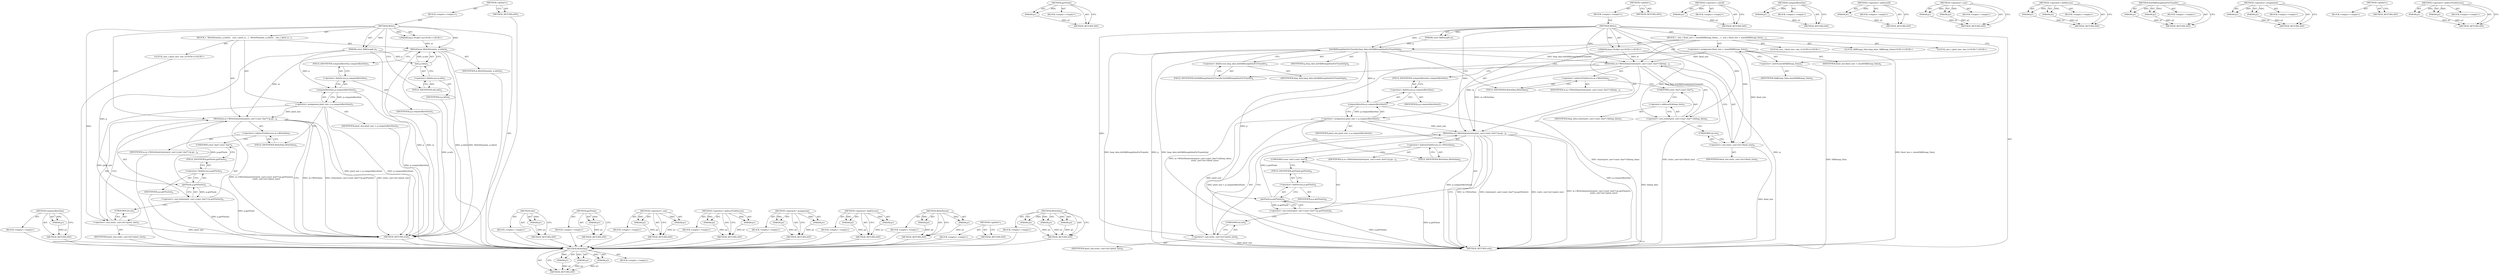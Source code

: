 digraph "WriteData" {
vulnerable_96 [label=<(METHOD,WriteData)>];
vulnerable_97 [label=<(PARAM,p1)>];
vulnerable_98 [label=<(PARAM,p2)>];
vulnerable_99 [label=<(PARAM,p3)>];
vulnerable_100 [label=<(BLOCK,&lt;empty&gt;,&lt;empty&gt;)>];
vulnerable_101 [label=<(METHOD_RETURN,ANY)>];
vulnerable_120 [label=<(METHOD,getPixels)>];
vulnerable_121 [label=<(PARAM,p1)>];
vulnerable_122 [label=<(BLOCK,&lt;empty&gt;,&lt;empty&gt;)>];
vulnerable_123 [label=<(METHOD_RETURN,ANY)>];
vulnerable_6 [label=<(METHOD,&lt;global&gt;)<SUB>1</SUB>>];
vulnerable_7 [label=<(BLOCK,&lt;empty&gt;,&lt;empty&gt;)<SUB>1</SUB>>];
vulnerable_8 [label=<(METHOD,Write)<SUB>1</SUB>>];
vulnerable_9 [label="<(PARAM,base::Pickle* m)<SUB>1</SUB>>"];
vulnerable_10 [label=<(PARAM,const SkBitmap&amp; p)<SUB>1</SUB>>];
vulnerable_11 [label=<(BLOCK,{
  size_t fixed_size = sizeof(SkBitmap_Data);
...,{
  size_t fixed_size = sizeof(SkBitmap_Data);
...)<SUB>1</SUB>>];
vulnerable_12 [label="<(LOCAL,size_t fixed_size: size_t)<SUB>2</SUB>>"];
vulnerable_13 [label=<(&lt;operator&gt;.assignment,fixed_size = sizeof(SkBitmap_Data))<SUB>2</SUB>>];
vulnerable_14 [label=<(IDENTIFIER,fixed_size,fixed_size = sizeof(SkBitmap_Data))<SUB>2</SUB>>];
vulnerable_15 [label=<(&lt;operator&gt;.sizeOf,sizeof(SkBitmap_Data))<SUB>2</SUB>>];
vulnerable_16 [label=<(IDENTIFIER,SkBitmap_Data,sizeof(SkBitmap_Data))<SUB>2</SUB>>];
vulnerable_17 [label="<(LOCAL,SkBitmap_Data bmp_data: SkBitmap_Data)<SUB>3</SUB>>"];
vulnerable_18 [label=<(InitSkBitmapDataForTransfer,bmp_data.InitSkBitmapDataForTransfer(p))<SUB>4</SUB>>];
vulnerable_19 [label=<(&lt;operator&gt;.fieldAccess,bmp_data.InitSkBitmapDataForTransfer)<SUB>4</SUB>>];
vulnerable_20 [label=<(IDENTIFIER,bmp_data,bmp_data.InitSkBitmapDataForTransfer(p))<SUB>4</SUB>>];
vulnerable_21 [label=<(FIELD_IDENTIFIER,InitSkBitmapDataForTransfer,InitSkBitmapDataForTransfer)<SUB>4</SUB>>];
vulnerable_22 [label=<(IDENTIFIER,p,bmp_data.InitSkBitmapDataForTransfer(p))<SUB>4</SUB>>];
vulnerable_23 [label=<(WriteData,m-&gt;WriteData(reinterpret_cast&lt;const char*&gt;(&amp;bmp...)<SUB>5</SUB>>];
vulnerable_24 [label=<(&lt;operator&gt;.indirectFieldAccess,m-&gt;WriteData)<SUB>5</SUB>>];
vulnerable_25 [label=<(IDENTIFIER,m,m-&gt;WriteData(reinterpret_cast&lt;const char*&gt;(&amp;bmp...)<SUB>5</SUB>>];
vulnerable_26 [label=<(FIELD_IDENTIFIER,WriteData,WriteData)<SUB>5</SUB>>];
vulnerable_27 [label=<(&lt;operator&gt;.cast,reinterpret_cast&lt;const char*&gt;(&amp;bmp_data))<SUB>5</SUB>>];
vulnerable_28 [label=<(UNKNOWN,const char*,const char*)<SUB>5</SUB>>];
vulnerable_29 [label=<(&lt;operator&gt;.addressOf,&amp;bmp_data)<SUB>5</SUB>>];
vulnerable_30 [label=<(IDENTIFIER,bmp_data,reinterpret_cast&lt;const char*&gt;(&amp;bmp_data))<SUB>5</SUB>>];
vulnerable_31 [label=<(&lt;operator&gt;.cast,static_cast&lt;int&gt;(fixed_size))<SUB>6</SUB>>];
vulnerable_32 [label=<(UNKNOWN,int,int)<SUB>6</SUB>>];
vulnerable_33 [label=<(IDENTIFIER,fixed_size,static_cast&lt;int&gt;(fixed_size))<SUB>6</SUB>>];
vulnerable_34 [label="<(LOCAL,size_t pixel_size: size_t)<SUB>7</SUB>>"];
vulnerable_35 [label=<(&lt;operator&gt;.assignment,pixel_size = p.computeByteSize())<SUB>7</SUB>>];
vulnerable_36 [label=<(IDENTIFIER,pixel_size,pixel_size = p.computeByteSize())<SUB>7</SUB>>];
vulnerable_37 [label=<(computeByteSize,p.computeByteSize())<SUB>7</SUB>>];
vulnerable_38 [label=<(&lt;operator&gt;.fieldAccess,p.computeByteSize)<SUB>7</SUB>>];
vulnerable_39 [label=<(IDENTIFIER,p,p.computeByteSize())<SUB>7</SUB>>];
vulnerable_40 [label=<(FIELD_IDENTIFIER,computeByteSize,computeByteSize)<SUB>7</SUB>>];
vulnerable_41 [label=<(WriteData,m-&gt;WriteData(reinterpret_cast&lt;const char*&gt;(p.ge...)<SUB>8</SUB>>];
vulnerable_42 [label=<(&lt;operator&gt;.indirectFieldAccess,m-&gt;WriteData)<SUB>8</SUB>>];
vulnerable_43 [label=<(IDENTIFIER,m,m-&gt;WriteData(reinterpret_cast&lt;const char*&gt;(p.ge...)<SUB>8</SUB>>];
vulnerable_44 [label=<(FIELD_IDENTIFIER,WriteData,WriteData)<SUB>8</SUB>>];
vulnerable_45 [label=<(&lt;operator&gt;.cast,reinterpret_cast&lt;const char*&gt;(p.getPixels()))<SUB>8</SUB>>];
vulnerable_46 [label=<(UNKNOWN,const char*,const char*)<SUB>8</SUB>>];
vulnerable_47 [label=<(getPixels,p.getPixels())<SUB>8</SUB>>];
vulnerable_48 [label=<(&lt;operator&gt;.fieldAccess,p.getPixels)<SUB>8</SUB>>];
vulnerable_49 [label=<(IDENTIFIER,p,p.getPixels())<SUB>8</SUB>>];
vulnerable_50 [label=<(FIELD_IDENTIFIER,getPixels,getPixels)<SUB>8</SUB>>];
vulnerable_51 [label=<(&lt;operator&gt;.cast,static_cast&lt;int&gt;(pixel_size))<SUB>9</SUB>>];
vulnerable_52 [label=<(UNKNOWN,int,int)<SUB>9</SUB>>];
vulnerable_53 [label=<(IDENTIFIER,pixel_size,static_cast&lt;int&gt;(pixel_size))<SUB>9</SUB>>];
vulnerable_54 [label=<(METHOD_RETURN,void)<SUB>1</SUB>>];
vulnerable_56 [label=<(METHOD_RETURN,ANY)<SUB>1</SUB>>];
vulnerable_82 [label=<(METHOD,&lt;operator&gt;.sizeOf)>];
vulnerable_83 [label=<(PARAM,p1)>];
vulnerable_84 [label=<(BLOCK,&lt;empty&gt;,&lt;empty&gt;)>];
vulnerable_85 [label=<(METHOD_RETURN,ANY)>];
vulnerable_116 [label=<(METHOD,computeByteSize)>];
vulnerable_117 [label=<(PARAM,p1)>];
vulnerable_118 [label=<(BLOCK,&lt;empty&gt;,&lt;empty&gt;)>];
vulnerable_119 [label=<(METHOD_RETURN,ANY)>];
vulnerable_112 [label=<(METHOD,&lt;operator&gt;.addressOf)>];
vulnerable_113 [label=<(PARAM,p1)>];
vulnerable_114 [label=<(BLOCK,&lt;empty&gt;,&lt;empty&gt;)>];
vulnerable_115 [label=<(METHOD_RETURN,ANY)>];
vulnerable_107 [label=<(METHOD,&lt;operator&gt;.cast)>];
vulnerable_108 [label=<(PARAM,p1)>];
vulnerable_109 [label=<(PARAM,p2)>];
vulnerable_110 [label=<(BLOCK,&lt;empty&gt;,&lt;empty&gt;)>];
vulnerable_111 [label=<(METHOD_RETURN,ANY)>];
vulnerable_91 [label=<(METHOD,&lt;operator&gt;.fieldAccess)>];
vulnerable_92 [label=<(PARAM,p1)>];
vulnerable_93 [label=<(PARAM,p2)>];
vulnerable_94 [label=<(BLOCK,&lt;empty&gt;,&lt;empty&gt;)>];
vulnerable_95 [label=<(METHOD_RETURN,ANY)>];
vulnerable_86 [label=<(METHOD,InitSkBitmapDataForTransfer)>];
vulnerable_87 [label=<(PARAM,p1)>];
vulnerable_88 [label=<(PARAM,p2)>];
vulnerable_89 [label=<(BLOCK,&lt;empty&gt;,&lt;empty&gt;)>];
vulnerable_90 [label=<(METHOD_RETURN,ANY)>];
vulnerable_77 [label=<(METHOD,&lt;operator&gt;.assignment)>];
vulnerable_78 [label=<(PARAM,p1)>];
vulnerable_79 [label=<(PARAM,p2)>];
vulnerable_80 [label=<(BLOCK,&lt;empty&gt;,&lt;empty&gt;)>];
vulnerable_81 [label=<(METHOD_RETURN,ANY)>];
vulnerable_71 [label=<(METHOD,&lt;global&gt;)<SUB>1</SUB>>];
vulnerable_72 [label=<(BLOCK,&lt;empty&gt;,&lt;empty&gt;)>];
vulnerable_73 [label=<(METHOD_RETURN,ANY)>];
vulnerable_102 [label=<(METHOD,&lt;operator&gt;.indirectFieldAccess)>];
vulnerable_103 [label=<(PARAM,p1)>];
vulnerable_104 [label=<(PARAM,p2)>];
vulnerable_105 [label=<(BLOCK,&lt;empty&gt;,&lt;empty&gt;)>];
vulnerable_106 [label=<(METHOD_RETURN,ANY)>];
fixed_78 [label=<(METHOD,computeByteSize)>];
fixed_79 [label=<(PARAM,p1)>];
fixed_80 [label=<(BLOCK,&lt;empty&gt;,&lt;empty&gt;)>];
fixed_81 [label=<(METHOD_RETURN,ANY)>];
fixed_6 [label=<(METHOD,&lt;global&gt;)<SUB>1</SUB>>];
fixed_7 [label=<(BLOCK,&lt;empty&gt;,&lt;empty&gt;)<SUB>1</SUB>>];
fixed_8 [label=<(METHOD,Write)<SUB>1</SUB>>];
fixed_9 [label="<(PARAM,base::Pickle* m)<SUB>1</SUB>>"];
fixed_10 [label=<(PARAM,const SkBitmap&amp; p)<SUB>1</SUB>>];
fixed_11 [label=<(BLOCK,{
  WriteParam(m, p.info());
   size_t pixel_si...,{
  WriteParam(m, p.info());
   size_t pixel_si...)<SUB>1</SUB>>];
fixed_12 [label=<(WriteParam,WriteParam(m, p.info()))<SUB>2</SUB>>];
fixed_13 [label=<(IDENTIFIER,m,WriteParam(m, p.info()))<SUB>2</SUB>>];
fixed_14 [label=<(info,p.info())<SUB>2</SUB>>];
fixed_15 [label=<(&lt;operator&gt;.fieldAccess,p.info)<SUB>2</SUB>>];
fixed_16 [label=<(IDENTIFIER,p,p.info())<SUB>2</SUB>>];
fixed_17 [label=<(FIELD_IDENTIFIER,info,info)<SUB>2</SUB>>];
fixed_18 [label="<(LOCAL,size_t pixel_size: size_t)<SUB>3</SUB>>"];
fixed_19 [label=<(&lt;operator&gt;.assignment,pixel_size = p.computeByteSize())<SUB>3</SUB>>];
fixed_20 [label=<(IDENTIFIER,pixel_size,pixel_size = p.computeByteSize())<SUB>3</SUB>>];
fixed_21 [label=<(computeByteSize,p.computeByteSize())<SUB>3</SUB>>];
fixed_22 [label=<(&lt;operator&gt;.fieldAccess,p.computeByteSize)<SUB>3</SUB>>];
fixed_23 [label=<(IDENTIFIER,p,p.computeByteSize())<SUB>3</SUB>>];
fixed_24 [label=<(FIELD_IDENTIFIER,computeByteSize,computeByteSize)<SUB>3</SUB>>];
fixed_25 [label=<(WriteData,m-&gt;WriteData(reinterpret_cast&lt;const char*&gt;(p.ge...)<SUB>4</SUB>>];
fixed_26 [label=<(&lt;operator&gt;.indirectFieldAccess,m-&gt;WriteData)<SUB>4</SUB>>];
fixed_27 [label=<(IDENTIFIER,m,m-&gt;WriteData(reinterpret_cast&lt;const char*&gt;(p.ge...)<SUB>4</SUB>>];
fixed_28 [label=<(FIELD_IDENTIFIER,WriteData,WriteData)<SUB>4</SUB>>];
fixed_29 [label=<(&lt;operator&gt;.cast,reinterpret_cast&lt;const char*&gt;(p.getPixels()))<SUB>4</SUB>>];
fixed_30 [label=<(UNKNOWN,const char*,const char*)<SUB>4</SUB>>];
fixed_31 [label=<(getPixels,p.getPixels())<SUB>4</SUB>>];
fixed_32 [label=<(&lt;operator&gt;.fieldAccess,p.getPixels)<SUB>4</SUB>>];
fixed_33 [label=<(IDENTIFIER,p,p.getPixels())<SUB>4</SUB>>];
fixed_34 [label=<(FIELD_IDENTIFIER,getPixels,getPixels)<SUB>4</SUB>>];
fixed_35 [label=<(&lt;operator&gt;.cast,static_cast&lt;int&gt;(pixel_size))<SUB>5</SUB>>];
fixed_36 [label=<(UNKNOWN,int,int)<SUB>5</SUB>>];
fixed_37 [label=<(IDENTIFIER,pixel_size,static_cast&lt;int&gt;(pixel_size))<SUB>5</SUB>>];
fixed_38 [label=<(METHOD_RETURN,void)<SUB>1</SUB>>];
fixed_40 [label=<(METHOD_RETURN,ANY)<SUB>1</SUB>>];
fixed_64 [label=<(METHOD,info)>];
fixed_65 [label=<(PARAM,p1)>];
fixed_66 [label=<(BLOCK,&lt;empty&gt;,&lt;empty&gt;)>];
fixed_67 [label=<(METHOD_RETURN,ANY)>];
fixed_98 [label=<(METHOD,getPixels)>];
fixed_99 [label=<(PARAM,p1)>];
fixed_100 [label=<(BLOCK,&lt;empty&gt;,&lt;empty&gt;)>];
fixed_101 [label=<(METHOD_RETURN,ANY)>];
fixed_93 [label=<(METHOD,&lt;operator&gt;.cast)>];
fixed_94 [label=<(PARAM,p1)>];
fixed_95 [label=<(PARAM,p2)>];
fixed_96 [label=<(BLOCK,&lt;empty&gt;,&lt;empty&gt;)>];
fixed_97 [label=<(METHOD_RETURN,ANY)>];
fixed_88 [label=<(METHOD,&lt;operator&gt;.indirectFieldAccess)>];
fixed_89 [label=<(PARAM,p1)>];
fixed_90 [label=<(PARAM,p2)>];
fixed_91 [label=<(BLOCK,&lt;empty&gt;,&lt;empty&gt;)>];
fixed_92 [label=<(METHOD_RETURN,ANY)>];
fixed_73 [label=<(METHOD,&lt;operator&gt;.assignment)>];
fixed_74 [label=<(PARAM,p1)>];
fixed_75 [label=<(PARAM,p2)>];
fixed_76 [label=<(BLOCK,&lt;empty&gt;,&lt;empty&gt;)>];
fixed_77 [label=<(METHOD_RETURN,ANY)>];
fixed_68 [label=<(METHOD,&lt;operator&gt;.fieldAccess)>];
fixed_69 [label=<(PARAM,p1)>];
fixed_70 [label=<(PARAM,p2)>];
fixed_71 [label=<(BLOCK,&lt;empty&gt;,&lt;empty&gt;)>];
fixed_72 [label=<(METHOD_RETURN,ANY)>];
fixed_59 [label=<(METHOD,WriteParam)>];
fixed_60 [label=<(PARAM,p1)>];
fixed_61 [label=<(PARAM,p2)>];
fixed_62 [label=<(BLOCK,&lt;empty&gt;,&lt;empty&gt;)>];
fixed_63 [label=<(METHOD_RETURN,ANY)>];
fixed_53 [label=<(METHOD,&lt;global&gt;)<SUB>1</SUB>>];
fixed_54 [label=<(BLOCK,&lt;empty&gt;,&lt;empty&gt;)>];
fixed_55 [label=<(METHOD_RETURN,ANY)>];
fixed_82 [label=<(METHOD,WriteData)>];
fixed_83 [label=<(PARAM,p1)>];
fixed_84 [label=<(PARAM,p2)>];
fixed_85 [label=<(PARAM,p3)>];
fixed_86 [label=<(BLOCK,&lt;empty&gt;,&lt;empty&gt;)>];
fixed_87 [label=<(METHOD_RETURN,ANY)>];
vulnerable_96 -> vulnerable_97  [key=0, label="AST: "];
vulnerable_96 -> vulnerable_97  [key=1, label="DDG: "];
vulnerable_96 -> vulnerable_100  [key=0, label="AST: "];
vulnerable_96 -> vulnerable_98  [key=0, label="AST: "];
vulnerable_96 -> vulnerable_98  [key=1, label="DDG: "];
vulnerable_96 -> vulnerable_101  [key=0, label="AST: "];
vulnerable_96 -> vulnerable_101  [key=1, label="CFG: "];
vulnerable_96 -> vulnerable_99  [key=0, label="AST: "];
vulnerable_96 -> vulnerable_99  [key=1, label="DDG: "];
vulnerable_97 -> vulnerable_101  [key=0, label="DDG: p1"];
vulnerable_98 -> vulnerable_101  [key=0, label="DDG: p2"];
vulnerable_99 -> vulnerable_101  [key=0, label="DDG: p3"];
vulnerable_120 -> vulnerable_121  [key=0, label="AST: "];
vulnerable_120 -> vulnerable_121  [key=1, label="DDG: "];
vulnerable_120 -> vulnerable_122  [key=0, label="AST: "];
vulnerable_120 -> vulnerable_123  [key=0, label="AST: "];
vulnerable_120 -> vulnerable_123  [key=1, label="CFG: "];
vulnerable_121 -> vulnerable_123  [key=0, label="DDG: p1"];
vulnerable_6 -> vulnerable_7  [key=0, label="AST: "];
vulnerable_6 -> vulnerable_56  [key=0, label="AST: "];
vulnerable_6 -> vulnerable_56  [key=1, label="CFG: "];
vulnerable_7 -> vulnerable_8  [key=0, label="AST: "];
vulnerable_8 -> vulnerable_9  [key=0, label="AST: "];
vulnerable_8 -> vulnerable_9  [key=1, label="DDG: "];
vulnerable_8 -> vulnerable_10  [key=0, label="AST: "];
vulnerable_8 -> vulnerable_10  [key=1, label="DDG: "];
vulnerable_8 -> vulnerable_11  [key=0, label="AST: "];
vulnerable_8 -> vulnerable_54  [key=0, label="AST: "];
vulnerable_8 -> vulnerable_15  [key=0, label="CFG: "];
vulnerable_8 -> vulnerable_18  [key=0, label="DDG: "];
vulnerable_8 -> vulnerable_23  [key=0, label="DDG: "];
vulnerable_8 -> vulnerable_41  [key=0, label="DDG: "];
vulnerable_8 -> vulnerable_27  [key=0, label="DDG: "];
vulnerable_8 -> vulnerable_31  [key=0, label="DDG: "];
vulnerable_8 -> vulnerable_51  [key=0, label="DDG: "];
vulnerable_9 -> vulnerable_54  [key=0, label="DDG: m"];
vulnerable_9 -> vulnerable_23  [key=0, label="DDG: m"];
vulnerable_9 -> vulnerable_41  [key=0, label="DDG: m"];
vulnerable_10 -> vulnerable_18  [key=0, label="DDG: p"];
vulnerable_11 -> vulnerable_12  [key=0, label="AST: "];
vulnerable_11 -> vulnerable_13  [key=0, label="AST: "];
vulnerable_11 -> vulnerable_17  [key=0, label="AST: "];
vulnerable_11 -> vulnerable_18  [key=0, label="AST: "];
vulnerable_11 -> vulnerable_23  [key=0, label="AST: "];
vulnerable_11 -> vulnerable_34  [key=0, label="AST: "];
vulnerable_11 -> vulnerable_35  [key=0, label="AST: "];
vulnerable_11 -> vulnerable_41  [key=0, label="AST: "];
vulnerable_13 -> vulnerable_14  [key=0, label="AST: "];
vulnerable_13 -> vulnerable_15  [key=0, label="AST: "];
vulnerable_13 -> vulnerable_21  [key=0, label="CFG: "];
vulnerable_13 -> vulnerable_54  [key=0, label="DDG: fixed_size = sizeof(SkBitmap_Data)"];
vulnerable_13 -> vulnerable_23  [key=0, label="DDG: fixed_size"];
vulnerable_13 -> vulnerable_31  [key=0, label="DDG: fixed_size"];
vulnerable_15 -> vulnerable_16  [key=0, label="AST: "];
vulnerable_15 -> vulnerable_13  [key=0, label="CFG: "];
vulnerable_15 -> vulnerable_54  [key=0, label="DDG: SkBitmap_Data"];
vulnerable_18 -> vulnerable_19  [key=0, label="AST: "];
vulnerable_18 -> vulnerable_22  [key=0, label="AST: "];
vulnerable_18 -> vulnerable_26  [key=0, label="CFG: "];
vulnerable_18 -> vulnerable_54  [key=0, label="DDG: bmp_data.InitSkBitmapDataForTransfer"];
vulnerable_18 -> vulnerable_54  [key=1, label="DDG: p"];
vulnerable_18 -> vulnerable_54  [key=2, label="DDG: bmp_data.InitSkBitmapDataForTransfer(p)"];
vulnerable_18 -> vulnerable_23  [key=0, label="DDG: bmp_data.InitSkBitmapDataForTransfer"];
vulnerable_18 -> vulnerable_27  [key=0, label="DDG: bmp_data.InitSkBitmapDataForTransfer"];
vulnerable_18 -> vulnerable_37  [key=0, label="DDG: p"];
vulnerable_18 -> vulnerable_47  [key=0, label="DDG: p"];
vulnerable_19 -> vulnerable_20  [key=0, label="AST: "];
vulnerable_19 -> vulnerable_21  [key=0, label="AST: "];
vulnerable_19 -> vulnerable_18  [key=0, label="CFG: "];
vulnerable_21 -> vulnerable_19  [key=0, label="CFG: "];
vulnerable_23 -> vulnerable_24  [key=0, label="AST: "];
vulnerable_23 -> vulnerable_27  [key=0, label="AST: "];
vulnerable_23 -> vulnerable_31  [key=0, label="AST: "];
vulnerable_23 -> vulnerable_40  [key=0, label="CFG: "];
vulnerable_23 -> vulnerable_54  [key=0, label="DDG: reinterpret_cast&lt;const char*&gt;(&amp;bmp_data)"];
vulnerable_23 -> vulnerable_54  [key=1, label="DDG: static_cast&lt;int&gt;(fixed_size)"];
vulnerable_23 -> vulnerable_54  [key=2, label="DDG: m-&gt;WriteData(reinterpret_cast&lt;const char*&gt;(&amp;bmp_data),
               static_cast&lt;int&gt;(fixed_size))"];
vulnerable_23 -> vulnerable_41  [key=0, label="DDG: m-&gt;WriteData"];
vulnerable_24 -> vulnerable_25  [key=0, label="AST: "];
vulnerable_24 -> vulnerable_26  [key=0, label="AST: "];
vulnerable_24 -> vulnerable_28  [key=0, label="CFG: "];
vulnerable_26 -> vulnerable_24  [key=0, label="CFG: "];
vulnerable_27 -> vulnerable_28  [key=0, label="AST: "];
vulnerable_27 -> vulnerable_29  [key=0, label="AST: "];
vulnerable_27 -> vulnerable_32  [key=0, label="CFG: "];
vulnerable_27 -> vulnerable_54  [key=0, label="DDG: &amp;bmp_data"];
vulnerable_28 -> vulnerable_29  [key=0, label="CFG: "];
vulnerable_29 -> vulnerable_30  [key=0, label="AST: "];
vulnerable_29 -> vulnerable_27  [key=0, label="CFG: "];
vulnerable_31 -> vulnerable_32  [key=0, label="AST: "];
vulnerable_31 -> vulnerable_33  [key=0, label="AST: "];
vulnerable_31 -> vulnerable_23  [key=0, label="CFG: "];
vulnerable_31 -> vulnerable_54  [key=0, label="DDG: fixed_size"];
vulnerable_32 -> vulnerable_31  [key=0, label="CFG: "];
vulnerable_35 -> vulnerable_36  [key=0, label="AST: "];
vulnerable_35 -> vulnerable_37  [key=0, label="AST: "];
vulnerable_35 -> vulnerable_44  [key=0, label="CFG: "];
vulnerable_35 -> vulnerable_54  [key=0, label="DDG: p.computeByteSize()"];
vulnerable_35 -> vulnerable_54  [key=1, label="DDG: pixel_size = p.computeByteSize()"];
vulnerable_35 -> vulnerable_41  [key=0, label="DDG: pixel_size"];
vulnerable_35 -> vulnerable_51  [key=0, label="DDG: pixel_size"];
vulnerable_37 -> vulnerable_38  [key=0, label="AST: "];
vulnerable_37 -> vulnerable_35  [key=0, label="CFG: "];
vulnerable_37 -> vulnerable_35  [key=1, label="DDG: p.computeByteSize"];
vulnerable_37 -> vulnerable_54  [key=0, label="DDG: p.computeByteSize"];
vulnerable_38 -> vulnerable_39  [key=0, label="AST: "];
vulnerable_38 -> vulnerable_40  [key=0, label="AST: "];
vulnerable_38 -> vulnerable_37  [key=0, label="CFG: "];
vulnerable_40 -> vulnerable_38  [key=0, label="CFG: "];
vulnerable_41 -> vulnerable_42  [key=0, label="AST: "];
vulnerable_41 -> vulnerable_45  [key=0, label="AST: "];
vulnerable_41 -> vulnerable_51  [key=0, label="AST: "];
vulnerable_41 -> vulnerable_54  [key=0, label="CFG: "];
vulnerable_41 -> vulnerable_54  [key=1, label="DDG: m-&gt;WriteData"];
vulnerable_41 -> vulnerable_54  [key=2, label="DDG: reinterpret_cast&lt;const char*&gt;(p.getPixels())"];
vulnerable_41 -> vulnerable_54  [key=3, label="DDG: static_cast&lt;int&gt;(pixel_size)"];
vulnerable_41 -> vulnerable_54  [key=4, label="DDG: m-&gt;WriteData(reinterpret_cast&lt;const char*&gt;(p.getPixels()),
                static_cast&lt;int&gt;(pixel_size))"];
vulnerable_42 -> vulnerable_43  [key=0, label="AST: "];
vulnerable_42 -> vulnerable_44  [key=0, label="AST: "];
vulnerable_42 -> vulnerable_46  [key=0, label="CFG: "];
vulnerable_44 -> vulnerable_42  [key=0, label="CFG: "];
vulnerable_45 -> vulnerable_46  [key=0, label="AST: "];
vulnerable_45 -> vulnerable_47  [key=0, label="AST: "];
vulnerable_45 -> vulnerable_52  [key=0, label="CFG: "];
vulnerable_45 -> vulnerable_54  [key=0, label="DDG: p.getPixels()"];
vulnerable_46 -> vulnerable_50  [key=0, label="CFG: "];
vulnerable_47 -> vulnerable_48  [key=0, label="AST: "];
vulnerable_47 -> vulnerable_45  [key=0, label="CFG: "];
vulnerable_47 -> vulnerable_45  [key=1, label="DDG: p.getPixels"];
vulnerable_47 -> vulnerable_54  [key=0, label="DDG: p.getPixels"];
vulnerable_47 -> vulnerable_41  [key=0, label="DDG: p.getPixels"];
vulnerable_48 -> vulnerable_49  [key=0, label="AST: "];
vulnerable_48 -> vulnerable_50  [key=0, label="AST: "];
vulnerable_48 -> vulnerable_47  [key=0, label="CFG: "];
vulnerable_50 -> vulnerable_48  [key=0, label="CFG: "];
vulnerable_51 -> vulnerable_52  [key=0, label="AST: "];
vulnerable_51 -> vulnerable_53  [key=0, label="AST: "];
vulnerable_51 -> vulnerable_41  [key=0, label="CFG: "];
vulnerable_51 -> vulnerable_54  [key=0, label="DDG: pixel_size"];
vulnerable_52 -> vulnerable_51  [key=0, label="CFG: "];
vulnerable_82 -> vulnerable_83  [key=0, label="AST: "];
vulnerable_82 -> vulnerable_83  [key=1, label="DDG: "];
vulnerable_82 -> vulnerable_84  [key=0, label="AST: "];
vulnerable_82 -> vulnerable_85  [key=0, label="AST: "];
vulnerable_82 -> vulnerable_85  [key=1, label="CFG: "];
vulnerable_83 -> vulnerable_85  [key=0, label="DDG: p1"];
vulnerable_116 -> vulnerable_117  [key=0, label="AST: "];
vulnerable_116 -> vulnerable_117  [key=1, label="DDG: "];
vulnerable_116 -> vulnerable_118  [key=0, label="AST: "];
vulnerable_116 -> vulnerable_119  [key=0, label="AST: "];
vulnerable_116 -> vulnerable_119  [key=1, label="CFG: "];
vulnerable_117 -> vulnerable_119  [key=0, label="DDG: p1"];
vulnerable_112 -> vulnerable_113  [key=0, label="AST: "];
vulnerable_112 -> vulnerable_113  [key=1, label="DDG: "];
vulnerable_112 -> vulnerable_114  [key=0, label="AST: "];
vulnerable_112 -> vulnerable_115  [key=0, label="AST: "];
vulnerable_112 -> vulnerable_115  [key=1, label="CFG: "];
vulnerable_113 -> vulnerable_115  [key=0, label="DDG: p1"];
vulnerable_107 -> vulnerable_108  [key=0, label="AST: "];
vulnerable_107 -> vulnerable_108  [key=1, label="DDG: "];
vulnerable_107 -> vulnerable_110  [key=0, label="AST: "];
vulnerable_107 -> vulnerable_109  [key=0, label="AST: "];
vulnerable_107 -> vulnerable_109  [key=1, label="DDG: "];
vulnerable_107 -> vulnerable_111  [key=0, label="AST: "];
vulnerable_107 -> vulnerable_111  [key=1, label="CFG: "];
vulnerable_108 -> vulnerable_111  [key=0, label="DDG: p1"];
vulnerable_109 -> vulnerable_111  [key=0, label="DDG: p2"];
vulnerable_91 -> vulnerable_92  [key=0, label="AST: "];
vulnerable_91 -> vulnerable_92  [key=1, label="DDG: "];
vulnerable_91 -> vulnerable_94  [key=0, label="AST: "];
vulnerable_91 -> vulnerable_93  [key=0, label="AST: "];
vulnerable_91 -> vulnerable_93  [key=1, label="DDG: "];
vulnerable_91 -> vulnerable_95  [key=0, label="AST: "];
vulnerable_91 -> vulnerable_95  [key=1, label="CFG: "];
vulnerable_92 -> vulnerable_95  [key=0, label="DDG: p1"];
vulnerable_93 -> vulnerable_95  [key=0, label="DDG: p2"];
vulnerable_86 -> vulnerable_87  [key=0, label="AST: "];
vulnerable_86 -> vulnerable_87  [key=1, label="DDG: "];
vulnerable_86 -> vulnerable_89  [key=0, label="AST: "];
vulnerable_86 -> vulnerable_88  [key=0, label="AST: "];
vulnerable_86 -> vulnerable_88  [key=1, label="DDG: "];
vulnerable_86 -> vulnerable_90  [key=0, label="AST: "];
vulnerable_86 -> vulnerable_90  [key=1, label="CFG: "];
vulnerable_87 -> vulnerable_90  [key=0, label="DDG: p1"];
vulnerable_88 -> vulnerable_90  [key=0, label="DDG: p2"];
vulnerable_77 -> vulnerable_78  [key=0, label="AST: "];
vulnerable_77 -> vulnerable_78  [key=1, label="DDG: "];
vulnerable_77 -> vulnerable_80  [key=0, label="AST: "];
vulnerable_77 -> vulnerable_79  [key=0, label="AST: "];
vulnerable_77 -> vulnerable_79  [key=1, label="DDG: "];
vulnerable_77 -> vulnerable_81  [key=0, label="AST: "];
vulnerable_77 -> vulnerable_81  [key=1, label="CFG: "];
vulnerable_78 -> vulnerable_81  [key=0, label="DDG: p1"];
vulnerable_79 -> vulnerable_81  [key=0, label="DDG: p2"];
vulnerable_71 -> vulnerable_72  [key=0, label="AST: "];
vulnerable_71 -> vulnerable_73  [key=0, label="AST: "];
vulnerable_71 -> vulnerable_73  [key=1, label="CFG: "];
vulnerable_102 -> vulnerable_103  [key=0, label="AST: "];
vulnerable_102 -> vulnerable_103  [key=1, label="DDG: "];
vulnerable_102 -> vulnerable_105  [key=0, label="AST: "];
vulnerable_102 -> vulnerable_104  [key=0, label="AST: "];
vulnerable_102 -> vulnerable_104  [key=1, label="DDG: "];
vulnerable_102 -> vulnerable_106  [key=0, label="AST: "];
vulnerable_102 -> vulnerable_106  [key=1, label="CFG: "];
vulnerable_103 -> vulnerable_106  [key=0, label="DDG: p1"];
vulnerable_104 -> vulnerable_106  [key=0, label="DDG: p2"];
fixed_78 -> fixed_79  [key=0, label="AST: "];
fixed_78 -> fixed_79  [key=1, label="DDG: "];
fixed_78 -> fixed_80  [key=0, label="AST: "];
fixed_78 -> fixed_81  [key=0, label="AST: "];
fixed_78 -> fixed_81  [key=1, label="CFG: "];
fixed_79 -> fixed_81  [key=0, label="DDG: p1"];
fixed_80 -> vulnerable_96  [key=0];
fixed_81 -> vulnerable_96  [key=0];
fixed_6 -> fixed_7  [key=0, label="AST: "];
fixed_6 -> fixed_40  [key=0, label="AST: "];
fixed_6 -> fixed_40  [key=1, label="CFG: "];
fixed_7 -> fixed_8  [key=0, label="AST: "];
fixed_8 -> fixed_9  [key=0, label="AST: "];
fixed_8 -> fixed_9  [key=1, label="DDG: "];
fixed_8 -> fixed_10  [key=0, label="AST: "];
fixed_8 -> fixed_10  [key=1, label="DDG: "];
fixed_8 -> fixed_11  [key=0, label="AST: "];
fixed_8 -> fixed_38  [key=0, label="AST: "];
fixed_8 -> fixed_17  [key=0, label="CFG: "];
fixed_8 -> fixed_12  [key=0, label="DDG: "];
fixed_8 -> fixed_25  [key=0, label="DDG: "];
fixed_8 -> fixed_35  [key=0, label="DDG: "];
fixed_9 -> fixed_12  [key=0, label="DDG: m"];
fixed_10 -> fixed_38  [key=0, label="DDG: p"];
fixed_10 -> fixed_14  [key=0, label="DDG: p"];
fixed_10 -> fixed_21  [key=0, label="DDG: p"];
fixed_10 -> fixed_31  [key=0, label="DDG: p"];
fixed_11 -> fixed_12  [key=0, label="AST: "];
fixed_11 -> fixed_18  [key=0, label="AST: "];
fixed_11 -> fixed_19  [key=0, label="AST: "];
fixed_11 -> fixed_25  [key=0, label="AST: "];
fixed_12 -> fixed_13  [key=0, label="AST: "];
fixed_12 -> fixed_14  [key=0, label="AST: "];
fixed_12 -> fixed_24  [key=0, label="CFG: "];
fixed_12 -> fixed_38  [key=0, label="DDG: m"];
fixed_12 -> fixed_38  [key=1, label="DDG: p.info()"];
fixed_12 -> fixed_38  [key=2, label="DDG: WriteParam(m, p.info())"];
fixed_12 -> fixed_25  [key=0, label="DDG: m"];
fixed_13 -> vulnerable_96  [key=0];
fixed_14 -> fixed_15  [key=0, label="AST: "];
fixed_14 -> fixed_12  [key=0, label="CFG: "];
fixed_14 -> fixed_12  [key=1, label="DDG: p.info"];
fixed_14 -> fixed_38  [key=0, label="DDG: p.info"];
fixed_15 -> fixed_16  [key=0, label="AST: "];
fixed_15 -> fixed_17  [key=0, label="AST: "];
fixed_15 -> fixed_14  [key=0, label="CFG: "];
fixed_16 -> vulnerable_96  [key=0];
fixed_17 -> fixed_15  [key=0, label="CFG: "];
fixed_18 -> vulnerable_96  [key=0];
fixed_19 -> fixed_20  [key=0, label="AST: "];
fixed_19 -> fixed_21  [key=0, label="AST: "];
fixed_19 -> fixed_28  [key=0, label="CFG: "];
fixed_19 -> fixed_38  [key=0, label="DDG: p.computeByteSize()"];
fixed_19 -> fixed_38  [key=1, label="DDG: pixel_size = p.computeByteSize()"];
fixed_19 -> fixed_25  [key=0, label="DDG: pixel_size"];
fixed_19 -> fixed_35  [key=0, label="DDG: pixel_size"];
fixed_20 -> vulnerable_96  [key=0];
fixed_21 -> fixed_22  [key=0, label="AST: "];
fixed_21 -> fixed_19  [key=0, label="CFG: "];
fixed_21 -> fixed_19  [key=1, label="DDG: p.computeByteSize"];
fixed_21 -> fixed_38  [key=0, label="DDG: p.computeByteSize"];
fixed_22 -> fixed_23  [key=0, label="AST: "];
fixed_22 -> fixed_24  [key=0, label="AST: "];
fixed_22 -> fixed_21  [key=0, label="CFG: "];
fixed_23 -> vulnerable_96  [key=0];
fixed_24 -> fixed_22  [key=0, label="CFG: "];
fixed_25 -> fixed_26  [key=0, label="AST: "];
fixed_25 -> fixed_29  [key=0, label="AST: "];
fixed_25 -> fixed_35  [key=0, label="AST: "];
fixed_25 -> fixed_38  [key=0, label="CFG: "];
fixed_25 -> fixed_38  [key=1, label="DDG: m-&gt;WriteData"];
fixed_25 -> fixed_38  [key=2, label="DDG: reinterpret_cast&lt;const char*&gt;(p.getPixels())"];
fixed_25 -> fixed_38  [key=3, label="DDG: static_cast&lt;int&gt;(pixel_size)"];
fixed_25 -> fixed_38  [key=4, label="DDG: m-&gt;WriteData(reinterpret_cast&lt;const char*&gt;(p.getPixels()),
                static_cast&lt;int&gt;(pixel_size))"];
fixed_26 -> fixed_27  [key=0, label="AST: "];
fixed_26 -> fixed_28  [key=0, label="AST: "];
fixed_26 -> fixed_30  [key=0, label="CFG: "];
fixed_27 -> vulnerable_96  [key=0];
fixed_28 -> fixed_26  [key=0, label="CFG: "];
fixed_29 -> fixed_30  [key=0, label="AST: "];
fixed_29 -> fixed_31  [key=0, label="AST: "];
fixed_29 -> fixed_36  [key=0, label="CFG: "];
fixed_29 -> fixed_38  [key=0, label="DDG: p.getPixels()"];
fixed_30 -> fixed_34  [key=0, label="CFG: "];
fixed_31 -> fixed_32  [key=0, label="AST: "];
fixed_31 -> fixed_29  [key=0, label="CFG: "];
fixed_31 -> fixed_29  [key=1, label="DDG: p.getPixels"];
fixed_31 -> fixed_38  [key=0, label="DDG: p.getPixels"];
fixed_31 -> fixed_25  [key=0, label="DDG: p.getPixels"];
fixed_32 -> fixed_33  [key=0, label="AST: "];
fixed_32 -> fixed_34  [key=0, label="AST: "];
fixed_32 -> fixed_31  [key=0, label="CFG: "];
fixed_33 -> vulnerable_96  [key=0];
fixed_34 -> fixed_32  [key=0, label="CFG: "];
fixed_35 -> fixed_36  [key=0, label="AST: "];
fixed_35 -> fixed_37  [key=0, label="AST: "];
fixed_35 -> fixed_25  [key=0, label="CFG: "];
fixed_35 -> fixed_38  [key=0, label="DDG: pixel_size"];
fixed_36 -> fixed_35  [key=0, label="CFG: "];
fixed_37 -> vulnerable_96  [key=0];
fixed_38 -> vulnerable_96  [key=0];
fixed_40 -> vulnerable_96  [key=0];
fixed_64 -> fixed_65  [key=0, label="AST: "];
fixed_64 -> fixed_65  [key=1, label="DDG: "];
fixed_64 -> fixed_66  [key=0, label="AST: "];
fixed_64 -> fixed_67  [key=0, label="AST: "];
fixed_64 -> fixed_67  [key=1, label="CFG: "];
fixed_65 -> fixed_67  [key=0, label="DDG: p1"];
fixed_66 -> vulnerable_96  [key=0];
fixed_67 -> vulnerable_96  [key=0];
fixed_98 -> fixed_99  [key=0, label="AST: "];
fixed_98 -> fixed_99  [key=1, label="DDG: "];
fixed_98 -> fixed_100  [key=0, label="AST: "];
fixed_98 -> fixed_101  [key=0, label="AST: "];
fixed_98 -> fixed_101  [key=1, label="CFG: "];
fixed_99 -> fixed_101  [key=0, label="DDG: p1"];
fixed_100 -> vulnerable_96  [key=0];
fixed_101 -> vulnerable_96  [key=0];
fixed_93 -> fixed_94  [key=0, label="AST: "];
fixed_93 -> fixed_94  [key=1, label="DDG: "];
fixed_93 -> fixed_96  [key=0, label="AST: "];
fixed_93 -> fixed_95  [key=0, label="AST: "];
fixed_93 -> fixed_95  [key=1, label="DDG: "];
fixed_93 -> fixed_97  [key=0, label="AST: "];
fixed_93 -> fixed_97  [key=1, label="CFG: "];
fixed_94 -> fixed_97  [key=0, label="DDG: p1"];
fixed_95 -> fixed_97  [key=0, label="DDG: p2"];
fixed_96 -> vulnerable_96  [key=0];
fixed_97 -> vulnerable_96  [key=0];
fixed_88 -> fixed_89  [key=0, label="AST: "];
fixed_88 -> fixed_89  [key=1, label="DDG: "];
fixed_88 -> fixed_91  [key=0, label="AST: "];
fixed_88 -> fixed_90  [key=0, label="AST: "];
fixed_88 -> fixed_90  [key=1, label="DDG: "];
fixed_88 -> fixed_92  [key=0, label="AST: "];
fixed_88 -> fixed_92  [key=1, label="CFG: "];
fixed_89 -> fixed_92  [key=0, label="DDG: p1"];
fixed_90 -> fixed_92  [key=0, label="DDG: p2"];
fixed_91 -> vulnerable_96  [key=0];
fixed_92 -> vulnerable_96  [key=0];
fixed_73 -> fixed_74  [key=0, label="AST: "];
fixed_73 -> fixed_74  [key=1, label="DDG: "];
fixed_73 -> fixed_76  [key=0, label="AST: "];
fixed_73 -> fixed_75  [key=0, label="AST: "];
fixed_73 -> fixed_75  [key=1, label="DDG: "];
fixed_73 -> fixed_77  [key=0, label="AST: "];
fixed_73 -> fixed_77  [key=1, label="CFG: "];
fixed_74 -> fixed_77  [key=0, label="DDG: p1"];
fixed_75 -> fixed_77  [key=0, label="DDG: p2"];
fixed_76 -> vulnerable_96  [key=0];
fixed_77 -> vulnerable_96  [key=0];
fixed_68 -> fixed_69  [key=0, label="AST: "];
fixed_68 -> fixed_69  [key=1, label="DDG: "];
fixed_68 -> fixed_71  [key=0, label="AST: "];
fixed_68 -> fixed_70  [key=0, label="AST: "];
fixed_68 -> fixed_70  [key=1, label="DDG: "];
fixed_68 -> fixed_72  [key=0, label="AST: "];
fixed_68 -> fixed_72  [key=1, label="CFG: "];
fixed_69 -> fixed_72  [key=0, label="DDG: p1"];
fixed_70 -> fixed_72  [key=0, label="DDG: p2"];
fixed_71 -> vulnerable_96  [key=0];
fixed_72 -> vulnerable_96  [key=0];
fixed_59 -> fixed_60  [key=0, label="AST: "];
fixed_59 -> fixed_60  [key=1, label="DDG: "];
fixed_59 -> fixed_62  [key=0, label="AST: "];
fixed_59 -> fixed_61  [key=0, label="AST: "];
fixed_59 -> fixed_61  [key=1, label="DDG: "];
fixed_59 -> fixed_63  [key=0, label="AST: "];
fixed_59 -> fixed_63  [key=1, label="CFG: "];
fixed_60 -> fixed_63  [key=0, label="DDG: p1"];
fixed_61 -> fixed_63  [key=0, label="DDG: p2"];
fixed_62 -> vulnerable_96  [key=0];
fixed_63 -> vulnerable_96  [key=0];
fixed_53 -> fixed_54  [key=0, label="AST: "];
fixed_53 -> fixed_55  [key=0, label="AST: "];
fixed_53 -> fixed_55  [key=1, label="CFG: "];
fixed_54 -> vulnerable_96  [key=0];
fixed_55 -> vulnerable_96  [key=0];
fixed_82 -> fixed_83  [key=0, label="AST: "];
fixed_82 -> fixed_83  [key=1, label="DDG: "];
fixed_82 -> fixed_86  [key=0, label="AST: "];
fixed_82 -> fixed_84  [key=0, label="AST: "];
fixed_82 -> fixed_84  [key=1, label="DDG: "];
fixed_82 -> fixed_87  [key=0, label="AST: "];
fixed_82 -> fixed_87  [key=1, label="CFG: "];
fixed_82 -> fixed_85  [key=0, label="AST: "];
fixed_82 -> fixed_85  [key=1, label="DDG: "];
fixed_83 -> fixed_87  [key=0, label="DDG: p1"];
fixed_84 -> fixed_87  [key=0, label="DDG: p2"];
fixed_85 -> fixed_87  [key=0, label="DDG: p3"];
fixed_86 -> vulnerable_96  [key=0];
fixed_87 -> vulnerable_96  [key=0];
}
